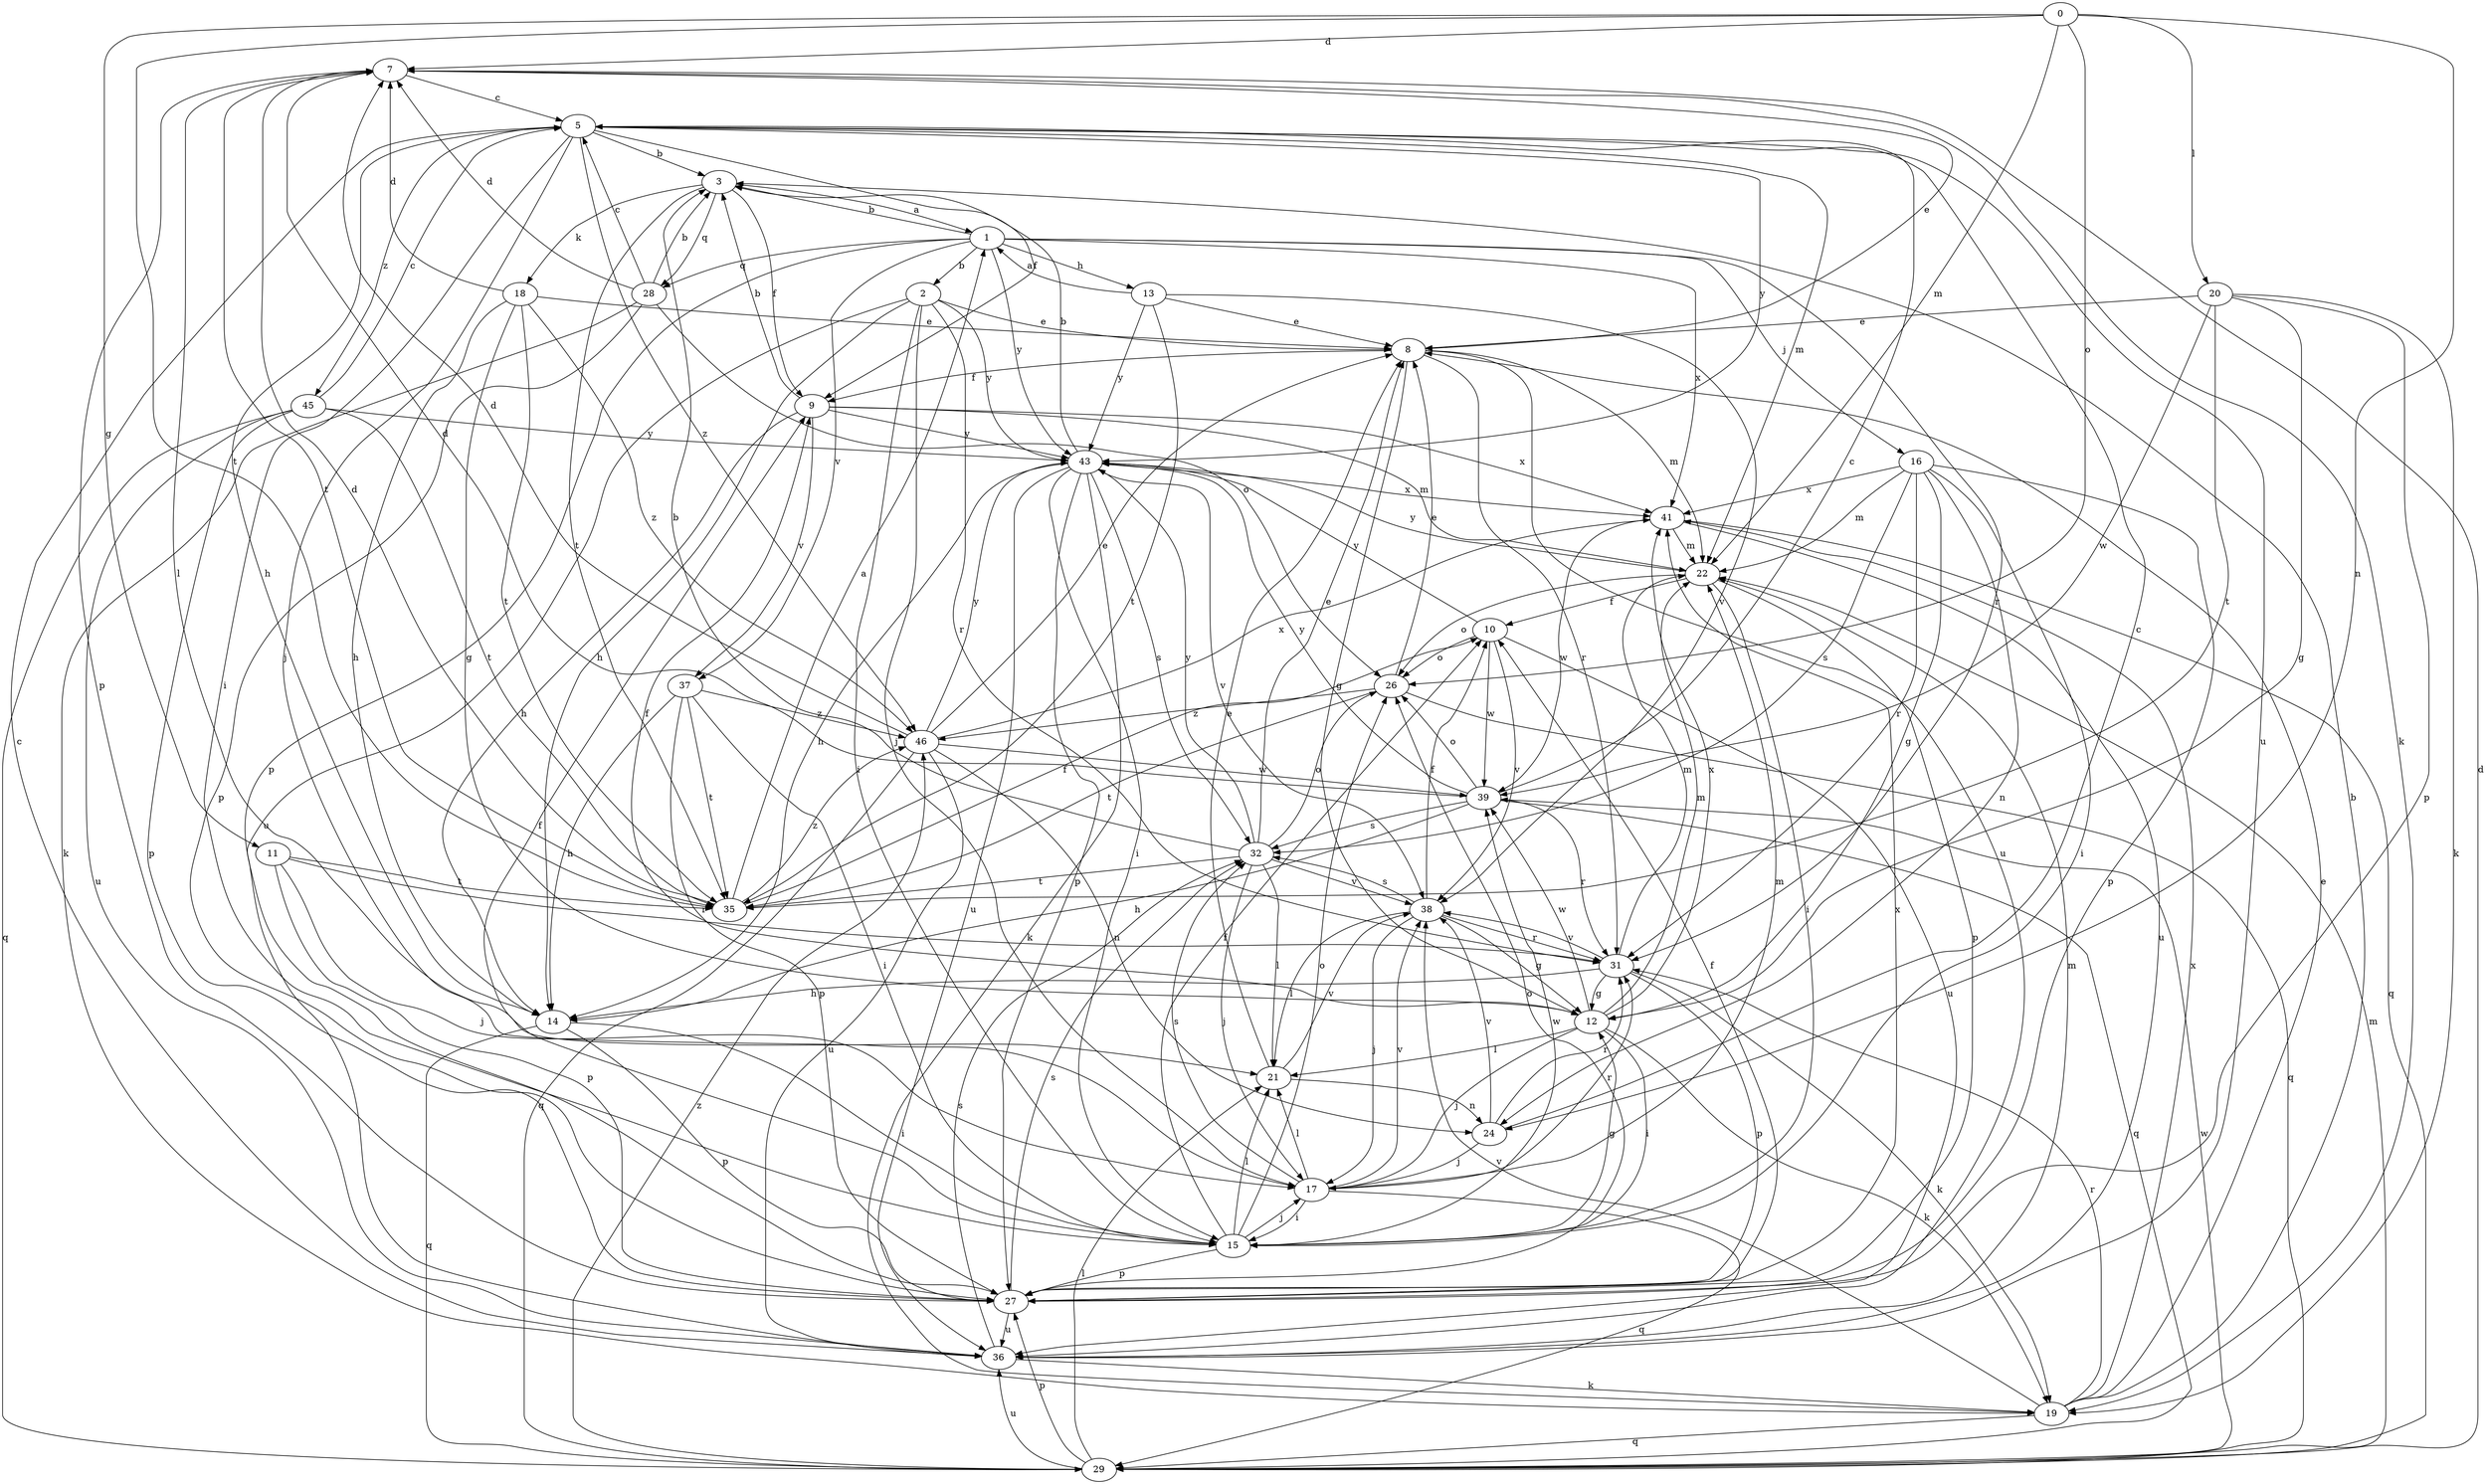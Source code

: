 strict digraph  {
0;
1;
2;
3;
5;
7;
8;
9;
10;
11;
12;
13;
14;
15;
16;
17;
18;
19;
20;
21;
22;
24;
26;
27;
28;
29;
31;
32;
35;
36;
37;
38;
39;
41;
43;
45;
46;
0 -> 7  [label=d];
0 -> 11  [label=g];
0 -> 20  [label=l];
0 -> 22  [label=m];
0 -> 24  [label=n];
0 -> 26  [label=o];
0 -> 35  [label=t];
1 -> 2  [label=b];
1 -> 3  [label=b];
1 -> 13  [label=h];
1 -> 16  [label=j];
1 -> 27  [label=p];
1 -> 28  [label=q];
1 -> 31  [label=r];
1 -> 37  [label=v];
1 -> 41  [label=x];
1 -> 43  [label=y];
2 -> 8  [label=e];
2 -> 14  [label=h];
2 -> 15  [label=i];
2 -> 17  [label=j];
2 -> 31  [label=r];
2 -> 36  [label=u];
2 -> 43  [label=y];
3 -> 1  [label=a];
3 -> 9  [label=f];
3 -> 18  [label=k];
3 -> 28  [label=q];
3 -> 35  [label=t];
5 -> 3  [label=b];
5 -> 9  [label=f];
5 -> 14  [label=h];
5 -> 15  [label=i];
5 -> 17  [label=j];
5 -> 22  [label=m];
5 -> 36  [label=u];
5 -> 43  [label=y];
5 -> 45  [label=z];
5 -> 46  [label=z];
7 -> 5  [label=c];
7 -> 8  [label=e];
7 -> 19  [label=k];
7 -> 21  [label=l];
7 -> 27  [label=p];
7 -> 35  [label=t];
8 -> 9  [label=f];
8 -> 12  [label=g];
8 -> 22  [label=m];
8 -> 31  [label=r];
8 -> 36  [label=u];
9 -> 3  [label=b];
9 -> 14  [label=h];
9 -> 22  [label=m];
9 -> 37  [label=v];
9 -> 41  [label=x];
9 -> 43  [label=y];
10 -> 26  [label=o];
10 -> 36  [label=u];
10 -> 38  [label=v];
10 -> 39  [label=w];
10 -> 43  [label=y];
11 -> 17  [label=j];
11 -> 27  [label=p];
11 -> 31  [label=r];
11 -> 35  [label=t];
12 -> 9  [label=f];
12 -> 15  [label=i];
12 -> 17  [label=j];
12 -> 19  [label=k];
12 -> 21  [label=l];
12 -> 22  [label=m];
12 -> 39  [label=w];
12 -> 41  [label=x];
13 -> 1  [label=a];
13 -> 8  [label=e];
13 -> 35  [label=t];
13 -> 38  [label=v];
13 -> 43  [label=y];
14 -> 15  [label=i];
14 -> 27  [label=p];
14 -> 29  [label=q];
15 -> 9  [label=f];
15 -> 10  [label=f];
15 -> 12  [label=g];
15 -> 17  [label=j];
15 -> 21  [label=l];
15 -> 26  [label=o];
15 -> 27  [label=p];
15 -> 39  [label=w];
16 -> 12  [label=g];
16 -> 15  [label=i];
16 -> 22  [label=m];
16 -> 24  [label=n];
16 -> 27  [label=p];
16 -> 31  [label=r];
16 -> 32  [label=s];
16 -> 41  [label=x];
17 -> 15  [label=i];
17 -> 21  [label=l];
17 -> 22  [label=m];
17 -> 29  [label=q];
17 -> 31  [label=r];
17 -> 32  [label=s];
17 -> 38  [label=v];
18 -> 7  [label=d];
18 -> 8  [label=e];
18 -> 12  [label=g];
18 -> 14  [label=h];
18 -> 35  [label=t];
18 -> 46  [label=z];
19 -> 3  [label=b];
19 -> 8  [label=e];
19 -> 29  [label=q];
19 -> 31  [label=r];
19 -> 38  [label=v];
19 -> 41  [label=x];
20 -> 8  [label=e];
20 -> 12  [label=g];
20 -> 19  [label=k];
20 -> 27  [label=p];
20 -> 35  [label=t];
20 -> 39  [label=w];
21 -> 8  [label=e];
21 -> 24  [label=n];
21 -> 38  [label=v];
22 -> 10  [label=f];
22 -> 15  [label=i];
22 -> 26  [label=o];
22 -> 27  [label=p];
22 -> 43  [label=y];
24 -> 5  [label=c];
24 -> 17  [label=j];
24 -> 31  [label=r];
24 -> 38  [label=v];
26 -> 8  [label=e];
26 -> 29  [label=q];
26 -> 35  [label=t];
26 -> 46  [label=z];
27 -> 10  [label=f];
27 -> 26  [label=o];
27 -> 32  [label=s];
27 -> 36  [label=u];
27 -> 41  [label=x];
28 -> 3  [label=b];
28 -> 5  [label=c];
28 -> 7  [label=d];
28 -> 19  [label=k];
28 -> 26  [label=o];
28 -> 27  [label=p];
29 -> 7  [label=d];
29 -> 21  [label=l];
29 -> 22  [label=m];
29 -> 27  [label=p];
29 -> 36  [label=u];
29 -> 39  [label=w];
29 -> 46  [label=z];
31 -> 12  [label=g];
31 -> 14  [label=h];
31 -> 19  [label=k];
31 -> 22  [label=m];
31 -> 27  [label=p];
31 -> 38  [label=v];
32 -> 3  [label=b];
32 -> 8  [label=e];
32 -> 17  [label=j];
32 -> 21  [label=l];
32 -> 26  [label=o];
32 -> 35  [label=t];
32 -> 38  [label=v];
32 -> 43  [label=y];
35 -> 1  [label=a];
35 -> 7  [label=d];
35 -> 10  [label=f];
35 -> 46  [label=z];
36 -> 5  [label=c];
36 -> 19  [label=k];
36 -> 22  [label=m];
36 -> 32  [label=s];
37 -> 14  [label=h];
37 -> 15  [label=i];
37 -> 27  [label=p];
37 -> 35  [label=t];
37 -> 46  [label=z];
38 -> 10  [label=f];
38 -> 12  [label=g];
38 -> 17  [label=j];
38 -> 21  [label=l];
38 -> 31  [label=r];
38 -> 32  [label=s];
39 -> 5  [label=c];
39 -> 7  [label=d];
39 -> 14  [label=h];
39 -> 26  [label=o];
39 -> 29  [label=q];
39 -> 31  [label=r];
39 -> 32  [label=s];
39 -> 43  [label=y];
41 -> 22  [label=m];
41 -> 29  [label=q];
41 -> 36  [label=u];
41 -> 39  [label=w];
43 -> 3  [label=b];
43 -> 14  [label=h];
43 -> 15  [label=i];
43 -> 19  [label=k];
43 -> 27  [label=p];
43 -> 32  [label=s];
43 -> 36  [label=u];
43 -> 38  [label=v];
43 -> 41  [label=x];
45 -> 5  [label=c];
45 -> 27  [label=p];
45 -> 29  [label=q];
45 -> 35  [label=t];
45 -> 36  [label=u];
45 -> 43  [label=y];
46 -> 7  [label=d];
46 -> 8  [label=e];
46 -> 24  [label=n];
46 -> 29  [label=q];
46 -> 36  [label=u];
46 -> 39  [label=w];
46 -> 41  [label=x];
46 -> 43  [label=y];
}
